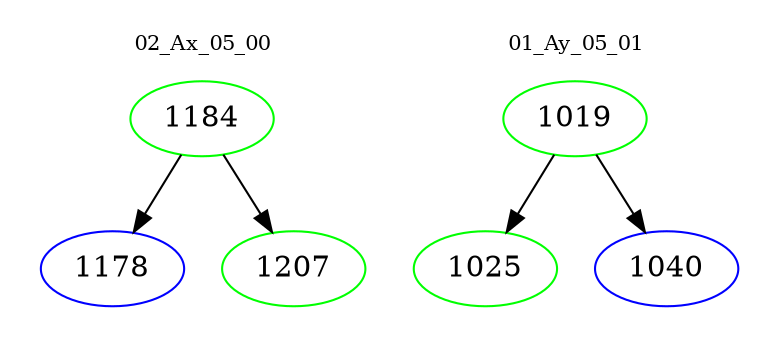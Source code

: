 digraph{
subgraph cluster_0 {
color = white
label = "02_Ax_05_00";
fontsize=10;
T0_1184 [label="1184", color="green"]
T0_1184 -> T0_1178 [color="black"]
T0_1178 [label="1178", color="blue"]
T0_1184 -> T0_1207 [color="black"]
T0_1207 [label="1207", color="green"]
}
subgraph cluster_1 {
color = white
label = "01_Ay_05_01";
fontsize=10;
T1_1019 [label="1019", color="green"]
T1_1019 -> T1_1025 [color="black"]
T1_1025 [label="1025", color="green"]
T1_1019 -> T1_1040 [color="black"]
T1_1040 [label="1040", color="blue"]
}
}
